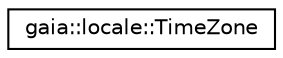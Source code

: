 digraph G
{
  edge [fontname="Helvetica",fontsize="10",labelfontname="Helvetica",labelfontsize="10"];
  node [fontname="Helvetica",fontsize="10",shape=record];
  rankdir=LR;
  Node1 [label="gaia::locale::TimeZone",height=0.2,width=0.4,color="black", fillcolor="white", style="filled",URL="$d6/db2/classgaia_1_1locale_1_1_time_zone.html",tooltip="This header file defines TimeZone."];
}
